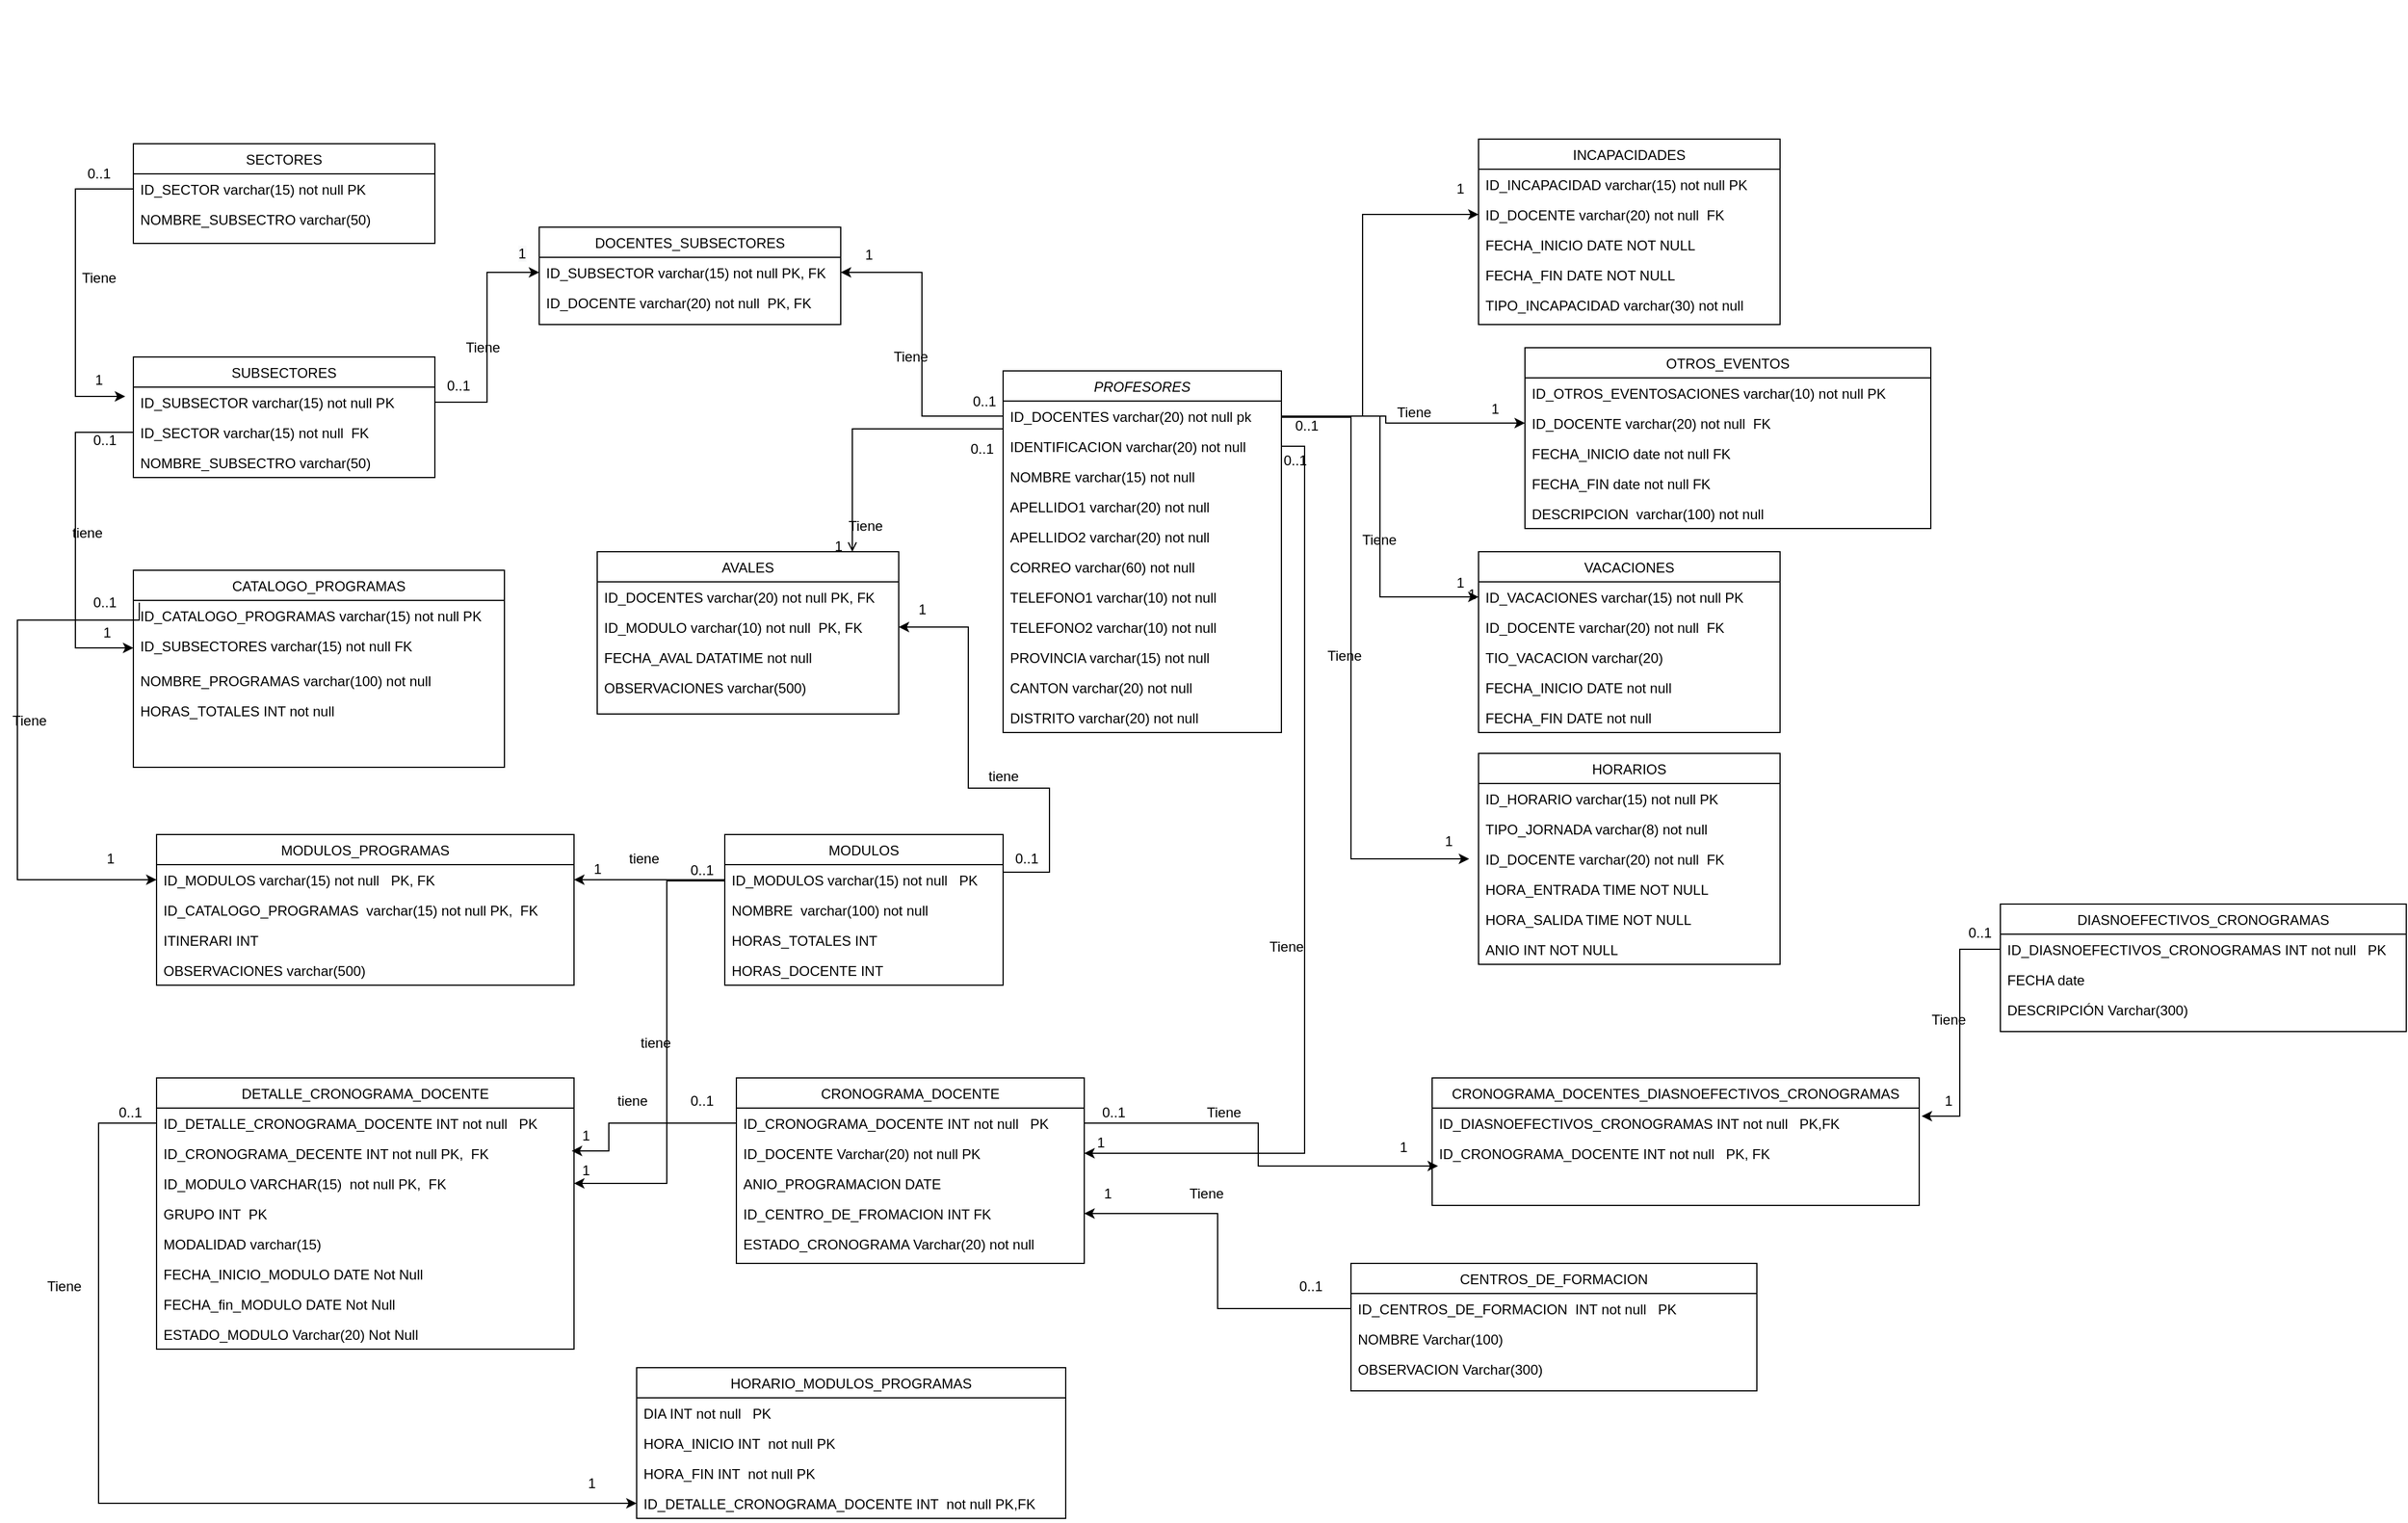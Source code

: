 <mxfile version="13.2.4" type="device"><diagram id="C5RBs43oDa-KdzZeNtuy" name="Page-1"><mxGraphModel dx="2410" dy="1858" grid="1" gridSize="10" guides="1" tooltips="1" connect="1" arrows="1" fold="1" page="1" pageScale="1" pageWidth="827" pageHeight="1169" math="0" shadow="0"><root><mxCell id="WIyWlLk6GJQsqaUBKTNV-0"/><mxCell id="WIyWlLk6GJQsqaUBKTNV-1" parent="WIyWlLk6GJQsqaUBKTNV-0"/><mxCell id="zkfFHV4jXpPFQw0GAbJ--26" value="" style="endArrow=open;shadow=0;strokeWidth=1;strokeColor=#000000;rounded=0;endFill=1;edgeStyle=elbowEdgeStyle;elbow=vertical;exitX=0;exitY=0.5;exitDx=0;exitDy=0;" parent="WIyWlLk6GJQsqaUBKTNV-1" source="zkfFHV4jXpPFQw0GAbJ--2" edge="1"><mxGeometry x="0.5" y="41" relative="1" as="geometry"><mxPoint x="350" y="159" as="sourcePoint"/><mxPoint x="230" y="276" as="targetPoint"/><mxPoint x="-40" y="32" as="offset"/><Array as="points"><mxPoint x="230" y="170"/><mxPoint x="180" y="160"/></Array></mxGeometry></mxCell><mxCell id="zkfFHV4jXpPFQw0GAbJ--27" value="0..1" style="resizable=0;align=left;verticalAlign=bottom;labelBackgroundColor=none;fontSize=12;" parent="zkfFHV4jXpPFQw0GAbJ--26" connectable="0" vertex="1"><mxGeometry x="-1" relative="1" as="geometry"><mxPoint x="-30" y="11" as="offset"/></mxGeometry></mxCell><mxCell id="zkfFHV4jXpPFQw0GAbJ--28" value="1" style="resizable=0;align=right;verticalAlign=bottom;labelBackgroundColor=none;fontSize=12;" parent="zkfFHV4jXpPFQw0GAbJ--26" connectable="0" vertex="1"><mxGeometry x="1" relative="1" as="geometry"><mxPoint x="-7" y="4" as="offset"/></mxGeometry></mxCell><mxCell id="zkfFHV4jXpPFQw0GAbJ--29" value="Tiene" style="text;html=1;resizable=0;points=[];;align=center;verticalAlign=middle;labelBackgroundColor=none;rounded=0;shadow=0;strokeWidth=1;fontSize=12;" parent="zkfFHV4jXpPFQw0GAbJ--26" vertex="1" connectable="0"><mxGeometry x="0.5" y="49" relative="1" as="geometry"><mxPoint x="-38" y="40" as="offset"/></mxGeometry></mxCell><mxCell id="weHZnS3aA3Yp5aw7ACS--115" value="1" style="resizable=0;align=right;verticalAlign=bottom;labelBackgroundColor=none;fontSize=12;" connectable="0" vertex="1" parent="zkfFHV4jXpPFQw0GAbJ--26"><mxGeometry x="1" relative="1" as="geometry"><mxPoint x="3" y="14" as="offset"/></mxGeometry></mxCell><mxCell id="weHZnS3aA3Yp5aw7ACS--127" value="0..1" style="resizable=0;align=left;verticalAlign=bottom;labelBackgroundColor=none;fontSize=12;" connectable="0" vertex="1" parent="zkfFHV4jXpPFQw0GAbJ--26"><mxGeometry x="-1" relative="1" as="geometry"><mxPoint x="250" y="-9" as="offset"/></mxGeometry></mxCell><mxCell id="weHZnS3aA3Yp5aw7ACS--106" value="INCAPACIDADES" style="swimlane;fontStyle=0;align=center;verticalAlign=top;childLayout=stackLayout;horizontal=1;startSize=26;horizontalStack=0;resizeParent=1;resizeLast=0;collapsible=1;marginBottom=0;rounded=0;shadow=0;strokeWidth=1;" vertex="1" parent="WIyWlLk6GJQsqaUBKTNV-1"><mxGeometry x="770" y="-80" width="260" height="160" as="geometry"><mxRectangle x="770" y="130" width="160" height="26" as="alternateBounds"/></mxGeometry></mxCell><mxCell id="weHZnS3aA3Yp5aw7ACS--107" value="ID_INCAPACIDAD varchar(15) not null PK" style="text;align=left;verticalAlign=top;spacingLeft=4;spacingRight=4;overflow=hidden;rotatable=0;points=[[0,0.5],[1,0.5]];portConstraint=eastwest;" vertex="1" parent="weHZnS3aA3Yp5aw7ACS--106"><mxGeometry y="26" width="260" height="26" as="geometry"/></mxCell><mxCell id="weHZnS3aA3Yp5aw7ACS--109" value="ID_DOCENTE varchar(20) not null  FK" style="text;align=left;verticalAlign=top;spacingLeft=4;spacingRight=4;overflow=hidden;rotatable=0;points=[[0,0.5],[1,0.5]];portConstraint=eastwest;" vertex="1" parent="weHZnS3aA3Yp5aw7ACS--106"><mxGeometry y="52" width="260" height="26" as="geometry"/></mxCell><mxCell id="weHZnS3aA3Yp5aw7ACS--110" value="FECHA_INICIO DATE NOT NULL" style="text;align=left;verticalAlign=top;spacingLeft=4;spacingRight=4;overflow=hidden;rotatable=0;points=[[0,0.5],[1,0.5]];portConstraint=eastwest;rounded=0;shadow=0;html=0;" vertex="1" parent="weHZnS3aA3Yp5aw7ACS--106"><mxGeometry y="78" width="260" height="26" as="geometry"/></mxCell><mxCell id="weHZnS3aA3Yp5aw7ACS--113" value="FECHA_FIN DATE NOT NULL" style="text;align=left;verticalAlign=top;spacingLeft=4;spacingRight=4;overflow=hidden;rotatable=0;points=[[0,0.5],[1,0.5]];portConstraint=eastwest;rounded=0;shadow=0;html=0;" vertex="1" parent="weHZnS3aA3Yp5aw7ACS--106"><mxGeometry y="104" width="260" height="26" as="geometry"/></mxCell><mxCell id="weHZnS3aA3Yp5aw7ACS--111" value="TIPO_INCAPACIDAD varchar(30) not null" style="text;align=left;verticalAlign=top;spacingLeft=4;spacingRight=4;overflow=hidden;rotatable=0;points=[[0,0.5],[1,0.5]];portConstraint=eastwest;rounded=0;shadow=0;html=0;" vertex="1" parent="weHZnS3aA3Yp5aw7ACS--106"><mxGeometry y="130" width="260" height="24" as="geometry"/></mxCell><mxCell id="zkfFHV4jXpPFQw0GAbJ--0" value="PROFESORES" style="swimlane;fontStyle=2;align=center;verticalAlign=top;childLayout=stackLayout;horizontal=1;startSize=26;horizontalStack=0;resizeParent=1;resizeLast=0;collapsible=1;marginBottom=0;rounded=0;shadow=0;strokeWidth=1;" parent="WIyWlLk6GJQsqaUBKTNV-1" vertex="1"><mxGeometry x="360" y="120" width="240" height="312" as="geometry"><mxRectangle x="230" y="140" width="160" height="26" as="alternateBounds"/></mxGeometry></mxCell><mxCell id="zkfFHV4jXpPFQw0GAbJ--1" value="ID_DOCENTES varchar(20) not null pk" style="text;align=left;verticalAlign=top;spacingLeft=4;spacingRight=4;overflow=hidden;rotatable=0;points=[[0,0.5],[1,0.5]];portConstraint=eastwest;" parent="zkfFHV4jXpPFQw0GAbJ--0" vertex="1"><mxGeometry y="26" width="240" height="26" as="geometry"/></mxCell><mxCell id="zkfFHV4jXpPFQw0GAbJ--2" value="IDENTIFICACION varchar(20) not null " style="text;align=left;verticalAlign=top;spacingLeft=4;spacingRight=4;overflow=hidden;rotatable=0;points=[[0,0.5],[1,0.5]];portConstraint=eastwest;rounded=0;shadow=0;html=0;" parent="zkfFHV4jXpPFQw0GAbJ--0" vertex="1"><mxGeometry y="52" width="240" height="26" as="geometry"/></mxCell><mxCell id="weHZnS3aA3Yp5aw7ACS--25" value="NOMBRE varchar(15) not null " style="text;align=left;verticalAlign=top;spacingLeft=4;spacingRight=4;overflow=hidden;rotatable=0;points=[[0,0.5],[1,0.5]];portConstraint=eastwest;rounded=0;shadow=0;html=0;" vertex="1" parent="zkfFHV4jXpPFQw0GAbJ--0"><mxGeometry y="78" width="240" height="26" as="geometry"/></mxCell><mxCell id="weHZnS3aA3Yp5aw7ACS--26" value="APELLIDO1 varchar(20) not null " style="text;align=left;verticalAlign=top;spacingLeft=4;spacingRight=4;overflow=hidden;rotatable=0;points=[[0,0.5],[1,0.5]];portConstraint=eastwest;rounded=0;shadow=0;html=0;" vertex="1" parent="zkfFHV4jXpPFQw0GAbJ--0"><mxGeometry y="104" width="240" height="26" as="geometry"/></mxCell><mxCell id="weHZnS3aA3Yp5aw7ACS--27" value="APELLIDO2 varchar(20) not null " style="text;align=left;verticalAlign=top;spacingLeft=4;spacingRight=4;overflow=hidden;rotatable=0;points=[[0,0.5],[1,0.5]];portConstraint=eastwest;rounded=0;shadow=0;html=0;" vertex="1" parent="zkfFHV4jXpPFQw0GAbJ--0"><mxGeometry y="130" width="240" height="26" as="geometry"/></mxCell><mxCell id="weHZnS3aA3Yp5aw7ACS--28" value="CORREO varchar(60) not null " style="text;align=left;verticalAlign=top;spacingLeft=4;spacingRight=4;overflow=hidden;rotatable=0;points=[[0,0.5],[1,0.5]];portConstraint=eastwest;rounded=0;shadow=0;html=0;" vertex="1" parent="zkfFHV4jXpPFQw0GAbJ--0"><mxGeometry y="156" width="240" height="26" as="geometry"/></mxCell><mxCell id="weHZnS3aA3Yp5aw7ACS--29" value="TELEFONO1 varchar(10) not null " style="text;align=left;verticalAlign=top;spacingLeft=4;spacingRight=4;overflow=hidden;rotatable=0;points=[[0,0.5],[1,0.5]];portConstraint=eastwest;rounded=0;shadow=0;html=0;" vertex="1" parent="zkfFHV4jXpPFQw0GAbJ--0"><mxGeometry y="182" width="240" height="26" as="geometry"/></mxCell><mxCell id="weHZnS3aA3Yp5aw7ACS--30" value="TELEFONO2 varchar(10) not null " style="text;align=left;verticalAlign=top;spacingLeft=4;spacingRight=4;overflow=hidden;rotatable=0;points=[[0,0.5],[1,0.5]];portConstraint=eastwest;rounded=0;shadow=0;html=0;" vertex="1" parent="zkfFHV4jXpPFQw0GAbJ--0"><mxGeometry y="208" width="240" height="26" as="geometry"/></mxCell><mxCell id="weHZnS3aA3Yp5aw7ACS--31" value="PROVINCIA varchar(15) not null  " style="text;align=left;verticalAlign=top;spacingLeft=4;spacingRight=4;overflow=hidden;rotatable=0;points=[[0,0.5],[1,0.5]];portConstraint=eastwest;rounded=0;shadow=0;html=0;" vertex="1" parent="zkfFHV4jXpPFQw0GAbJ--0"><mxGeometry y="234" width="240" height="26" as="geometry"/></mxCell><mxCell id="weHZnS3aA3Yp5aw7ACS--32" value="CANTON varchar(20) not null  " style="text;align=left;verticalAlign=top;spacingLeft=4;spacingRight=4;overflow=hidden;rotatable=0;points=[[0,0.5],[1,0.5]];portConstraint=eastwest;rounded=0;shadow=0;html=0;" vertex="1" parent="zkfFHV4jXpPFQw0GAbJ--0"><mxGeometry y="260" width="240" height="26" as="geometry"/></mxCell><mxCell id="weHZnS3aA3Yp5aw7ACS--33" value="DISTRITO varchar(20) not null  " style="text;align=left;verticalAlign=top;spacingLeft=4;spacingRight=4;overflow=hidden;rotatable=0;points=[[0,0.5],[1,0.5]];portConstraint=eastwest;rounded=0;shadow=0;html=0;" vertex="1" parent="zkfFHV4jXpPFQw0GAbJ--0"><mxGeometry y="286" width="240" height="26" as="geometry"/></mxCell><mxCell id="weHZnS3aA3Yp5aw7ACS--84" style="edgeStyle=elbowEdgeStyle;rounded=0;orthogonalLoop=1;jettySize=auto;html=1;exitX=1;exitY=0.5;exitDx=0;exitDy=0;entryX=0;entryY=0.5;entryDx=0;entryDy=0;" edge="1" parent="WIyWlLk6GJQsqaUBKTNV-1" source="zkfFHV4jXpPFQw0GAbJ--1" target="weHZnS3aA3Yp5aw7ACS--54"><mxGeometry relative="1" as="geometry"/></mxCell><mxCell id="weHZnS3aA3Yp5aw7ACS--85" value="Tiene" style="text;html=1;resizable=0;points=[];;align=center;verticalAlign=middle;labelBackgroundColor=none;rounded=0;shadow=0;strokeWidth=1;fontSize=12;" vertex="1" connectable="0" parent="WIyWlLk6GJQsqaUBKTNV-1"><mxGeometry x="650" y="310" as="geometry"><mxPoint x="4" y="56" as="offset"/></mxGeometry></mxCell><mxCell id="weHZnS3aA3Yp5aw7ACS--86" value="1" style="text;html=1;resizable=0;points=[];;align=center;verticalAlign=middle;labelBackgroundColor=none;rounded=0;shadow=0;strokeWidth=1;fontSize=12;" vertex="1" connectable="0" parent="WIyWlLk6GJQsqaUBKTNV-1"><mxGeometry x="740" y="-10" as="geometry"><mxPoint x="44" y="163" as="offset"/></mxGeometry></mxCell><mxCell id="weHZnS3aA3Yp5aw7ACS--53" value="VACACIONES" style="swimlane;fontStyle=0;align=center;verticalAlign=top;childLayout=stackLayout;horizontal=1;startSize=26;horizontalStack=0;resizeParent=1;resizeLast=0;collapsible=1;marginBottom=0;rounded=0;shadow=0;strokeWidth=1;" vertex="1" parent="WIyWlLk6GJQsqaUBKTNV-1"><mxGeometry x="770" y="276" width="260" height="156" as="geometry"><mxRectangle x="770" y="130" width="160" height="26" as="alternateBounds"/></mxGeometry></mxCell><mxCell id="weHZnS3aA3Yp5aw7ACS--54" value="ID_VACACIONES varchar(15) not null PK" style="text;align=left;verticalAlign=top;spacingLeft=4;spacingRight=4;overflow=hidden;rotatable=0;points=[[0,0.5],[1,0.5]];portConstraint=eastwest;" vertex="1" parent="weHZnS3aA3Yp5aw7ACS--53"><mxGeometry y="26" width="260" height="26" as="geometry"/></mxCell><mxCell id="weHZnS3aA3Yp5aw7ACS--55" value="ID_DOCENTE varchar(20) not null  FK" style="text;align=left;verticalAlign=top;spacingLeft=4;spacingRight=4;overflow=hidden;rotatable=0;points=[[0,0.5],[1,0.5]];portConstraint=eastwest;" vertex="1" parent="weHZnS3aA3Yp5aw7ACS--53"><mxGeometry y="52" width="260" height="26" as="geometry"/></mxCell><mxCell id="weHZnS3aA3Yp5aw7ACS--57" value="TIO_VACACION varchar(20)" style="text;align=left;verticalAlign=top;spacingLeft=4;spacingRight=4;overflow=hidden;rotatable=0;points=[[0,0.5],[1,0.5]];portConstraint=eastwest;rounded=0;shadow=0;html=0;" vertex="1" parent="weHZnS3aA3Yp5aw7ACS--53"><mxGeometry y="78" width="260" height="26" as="geometry"/></mxCell><mxCell id="weHZnS3aA3Yp5aw7ACS--68" value="FECHA_INICIO DATE not null" style="text;align=left;verticalAlign=top;spacingLeft=4;spacingRight=4;overflow=hidden;rotatable=0;points=[[0,0.5],[1,0.5]];portConstraint=eastwest;rounded=0;shadow=0;html=0;" vertex="1" parent="weHZnS3aA3Yp5aw7ACS--53"><mxGeometry y="104" width="260" height="26" as="geometry"/></mxCell><mxCell id="weHZnS3aA3Yp5aw7ACS--69" value="FECHA_FIN DATE not null" style="text;align=left;verticalAlign=top;spacingLeft=4;spacingRight=4;overflow=hidden;rotatable=0;points=[[0,0.5],[1,0.5]];portConstraint=eastwest;rounded=0;shadow=0;html=0;" vertex="1" parent="weHZnS3aA3Yp5aw7ACS--53"><mxGeometry y="130" width="260" height="26" as="geometry"/></mxCell><mxCell id="weHZnS3aA3Yp5aw7ACS--87" value="HORARIOS" style="swimlane;fontStyle=0;align=center;verticalAlign=top;childLayout=stackLayout;horizontal=1;startSize=26;horizontalStack=0;resizeParent=1;resizeLast=0;collapsible=1;marginBottom=0;rounded=0;shadow=0;strokeWidth=1;" vertex="1" parent="WIyWlLk6GJQsqaUBKTNV-1"><mxGeometry x="770" y="450" width="260" height="182" as="geometry"><mxRectangle x="770" y="130" width="160" height="26" as="alternateBounds"/></mxGeometry></mxCell><mxCell id="weHZnS3aA3Yp5aw7ACS--88" value="ID_HORARIO varchar(15) not null PK" style="text;align=left;verticalAlign=top;spacingLeft=4;spacingRight=4;overflow=hidden;rotatable=0;points=[[0,0.5],[1,0.5]];portConstraint=eastwest;" vertex="1" parent="weHZnS3aA3Yp5aw7ACS--87"><mxGeometry y="26" width="260" height="26" as="geometry"/></mxCell><mxCell id="weHZnS3aA3Yp5aw7ACS--93" value="TIPO_JORNADA varchar(8) not null " style="text;align=left;verticalAlign=top;spacingLeft=4;spacingRight=4;overflow=hidden;rotatable=0;points=[[0,0.5],[1,0.5]];portConstraint=eastwest;" vertex="1" parent="weHZnS3aA3Yp5aw7ACS--87"><mxGeometry y="52" width="260" height="26" as="geometry"/></mxCell><mxCell id="weHZnS3aA3Yp5aw7ACS--89" value="ID_DOCENTE varchar(20) not null  FK" style="text;align=left;verticalAlign=top;spacingLeft=4;spacingRight=4;overflow=hidden;rotatable=0;points=[[0,0.5],[1,0.5]];portConstraint=eastwest;" vertex="1" parent="weHZnS3aA3Yp5aw7ACS--87"><mxGeometry y="78" width="260" height="26" as="geometry"/></mxCell><mxCell id="weHZnS3aA3Yp5aw7ACS--90" value="HORA_ENTRADA TIME NOT NULL" style="text;align=left;verticalAlign=top;spacingLeft=4;spacingRight=4;overflow=hidden;rotatable=0;points=[[0,0.5],[1,0.5]];portConstraint=eastwest;rounded=0;shadow=0;html=0;" vertex="1" parent="weHZnS3aA3Yp5aw7ACS--87"><mxGeometry y="104" width="260" height="26" as="geometry"/></mxCell><mxCell id="weHZnS3aA3Yp5aw7ACS--94" value="HORA_SALIDA TIME NOT NULL" style="text;align=left;verticalAlign=top;spacingLeft=4;spacingRight=4;overflow=hidden;rotatable=0;points=[[0,0.5],[1,0.5]];portConstraint=eastwest;rounded=0;shadow=0;html=0;" vertex="1" parent="weHZnS3aA3Yp5aw7ACS--87"><mxGeometry y="130" width="260" height="26" as="geometry"/></mxCell><mxCell id="weHZnS3aA3Yp5aw7ACS--91" value="ANIO INT NOT NULL" style="text;align=left;verticalAlign=top;spacingLeft=4;spacingRight=4;overflow=hidden;rotatable=0;points=[[0,0.5],[1,0.5]];portConstraint=eastwest;rounded=0;shadow=0;html=0;" vertex="1" parent="weHZnS3aA3Yp5aw7ACS--87"><mxGeometry y="156" width="260" height="26" as="geometry"/></mxCell><mxCell id="weHZnS3aA3Yp5aw7ACS--95" style="edgeStyle=elbowEdgeStyle;rounded=0;orthogonalLoop=1;jettySize=auto;html=1;exitX=1;exitY=0.5;exitDx=0;exitDy=0;entryX=-0.031;entryY=0.5;entryDx=0;entryDy=0;entryPerimeter=0;" edge="1" parent="WIyWlLk6GJQsqaUBKTNV-1" target="weHZnS3aA3Yp5aw7ACS--89"><mxGeometry relative="1" as="geometry"><mxPoint x="600" y="160" as="sourcePoint"/><mxPoint x="770" y="316" as="targetPoint"/><Array as="points"><mxPoint x="660" y="340"/></Array></mxGeometry></mxCell><mxCell id="weHZnS3aA3Yp5aw7ACS--97" value="Tiene" style="text;html=1;resizable=0;points=[];;align=center;verticalAlign=middle;labelBackgroundColor=none;rounded=0;shadow=0;strokeWidth=1;fontSize=12;" vertex="1" connectable="0" parent="WIyWlLk6GJQsqaUBKTNV-1"><mxGeometry x="680" y="210" as="geometry"><mxPoint x="4" y="56" as="offset"/></mxGeometry></mxCell><mxCell id="weHZnS3aA3Yp5aw7ACS--105" value="1" style="text;html=1;resizable=0;points=[];;align=center;verticalAlign=middle;labelBackgroundColor=none;rounded=0;shadow=0;strokeWidth=1;fontSize=12;" vertex="1" connectable="0" parent="WIyWlLk6GJQsqaUBKTNV-1"><mxGeometry x="740" y="470" as="geometry"><mxPoint x="4" y="56" as="offset"/></mxGeometry></mxCell><mxCell id="weHZnS3aA3Yp5aw7ACS--114" style="edgeStyle=elbowEdgeStyle;rounded=0;orthogonalLoop=1;jettySize=auto;html=1;exitX=1;exitY=0.5;exitDx=0;exitDy=0;entryX=0;entryY=0.5;entryDx=0;entryDy=0;" edge="1" parent="WIyWlLk6GJQsqaUBKTNV-1" source="zkfFHV4jXpPFQw0GAbJ--1" target="weHZnS3aA3Yp5aw7ACS--109"><mxGeometry relative="1" as="geometry"><mxPoint x="610" y="80" as="sourcePoint"/><mxPoint x="780" y="236" as="targetPoint"/><Array as="points"><mxPoint x="670" y="110"/></Array></mxGeometry></mxCell><mxCell id="weHZnS3aA3Yp5aw7ACS--128" style="edgeStyle=elbowEdgeStyle;rounded=0;orthogonalLoop=1;jettySize=auto;html=1;exitX=1;exitY=0.5;exitDx=0;exitDy=0;entryX=0;entryY=0.5;entryDx=0;entryDy=0;" edge="1" parent="WIyWlLk6GJQsqaUBKTNV-1" source="zkfFHV4jXpPFQw0GAbJ--1" target="weHZnS3aA3Yp5aw7ACS--121"><mxGeometry relative="1" as="geometry"><mxPoint x="610" y="169" as="sourcePoint"/><mxPoint x="764" y="171" as="targetPoint"/><Array as="points"><mxPoint x="690" y="159"/></Array></mxGeometry></mxCell><mxCell id="weHZnS3aA3Yp5aw7ACS--119" value="OTROS_EVENTOS" style="swimlane;fontStyle=0;align=center;verticalAlign=top;childLayout=stackLayout;horizontal=1;startSize=26;horizontalStack=0;resizeParent=1;resizeLast=0;collapsible=1;marginBottom=0;rounded=0;shadow=0;strokeWidth=1;" vertex="1" parent="WIyWlLk6GJQsqaUBKTNV-1"><mxGeometry x="810" y="100" width="350" height="156" as="geometry"><mxRectangle x="770" y="130" width="160" height="26" as="alternateBounds"/></mxGeometry></mxCell><mxCell id="weHZnS3aA3Yp5aw7ACS--120" value="ID_OTROS_EVENTOSACIONES varchar(10) not null PK" style="text;align=left;verticalAlign=top;spacingLeft=4;spacingRight=4;overflow=hidden;rotatable=0;points=[[0,0.5],[1,0.5]];portConstraint=eastwest;" vertex="1" parent="weHZnS3aA3Yp5aw7ACS--119"><mxGeometry y="26" width="350" height="26" as="geometry"/></mxCell><mxCell id="weHZnS3aA3Yp5aw7ACS--121" value="ID_DOCENTE varchar(20) not null  FK" style="text;align=left;verticalAlign=top;spacingLeft=4;spacingRight=4;overflow=hidden;rotatable=0;points=[[0,0.5],[1,0.5]];portConstraint=eastwest;" vertex="1" parent="weHZnS3aA3Yp5aw7ACS--119"><mxGeometry y="52" width="350" height="26" as="geometry"/></mxCell><mxCell id="weHZnS3aA3Yp5aw7ACS--122" value="FECHA_INICIO date not null FK" style="text;align=left;verticalAlign=top;spacingLeft=4;spacingRight=4;overflow=hidden;rotatable=0;points=[[0,0.5],[1,0.5]];portConstraint=eastwest;rounded=0;shadow=0;html=0;" vertex="1" parent="weHZnS3aA3Yp5aw7ACS--119"><mxGeometry y="78" width="350" height="26" as="geometry"/></mxCell><mxCell id="weHZnS3aA3Yp5aw7ACS--126" value="FECHA_FIN date not null FK" style="text;align=left;verticalAlign=top;spacingLeft=4;spacingRight=4;overflow=hidden;rotatable=0;points=[[0,0.5],[1,0.5]];portConstraint=eastwest;rounded=0;shadow=0;html=0;" vertex="1" parent="weHZnS3aA3Yp5aw7ACS--119"><mxGeometry y="104" width="350" height="26" as="geometry"/></mxCell><mxCell id="weHZnS3aA3Yp5aw7ACS--123" value="DESCRIPCION  varchar(100) not null" style="text;align=left;verticalAlign=top;spacingLeft=4;spacingRight=4;overflow=hidden;rotatable=0;points=[[0,0.5],[1,0.5]];portConstraint=eastwest;rounded=0;shadow=0;html=0;" vertex="1" parent="weHZnS3aA3Yp5aw7ACS--119"><mxGeometry y="130" width="350" height="26" as="geometry"/></mxCell><mxCell id="weHZnS3aA3Yp5aw7ACS--129" value="Tiene" style="text;html=1;resizable=0;points=[];;align=center;verticalAlign=middle;labelBackgroundColor=none;rounded=0;shadow=0;strokeWidth=1;fontSize=12;" vertex="1" connectable="0" parent="WIyWlLk6GJQsqaUBKTNV-1"><mxGeometry x="710" y="100" as="geometry"><mxPoint x="4" y="56" as="offset"/></mxGeometry></mxCell><mxCell id="weHZnS3aA3Yp5aw7ACS--130" value="1" style="text;html=1;resizable=0;points=[];;align=center;verticalAlign=middle;labelBackgroundColor=none;rounded=0;shadow=0;strokeWidth=1;fontSize=12;" vertex="1" connectable="0" parent="WIyWlLk6GJQsqaUBKTNV-1"><mxGeometry x="720" y="150" as="geometry"><mxPoint x="44" y="163" as="offset"/></mxGeometry></mxCell><mxCell id="weHZnS3aA3Yp5aw7ACS--131" value="1" style="text;html=1;resizable=0;points=[];;align=center;verticalAlign=middle;labelBackgroundColor=none;rounded=0;shadow=0;strokeWidth=1;fontSize=12;" vertex="1" connectable="0" parent="WIyWlLk6GJQsqaUBKTNV-1"><mxGeometry x="710" y="-200" as="geometry"><mxPoint x="44" y="163" as="offset"/></mxGeometry></mxCell><mxCell id="weHZnS3aA3Yp5aw7ACS--133" value="1" style="text;html=1;resizable=0;points=[];;align=center;verticalAlign=middle;labelBackgroundColor=none;rounded=0;shadow=0;strokeWidth=1;fontSize=12;" vertex="1" connectable="0" parent="WIyWlLk6GJQsqaUBKTNV-1"><mxGeometry x="710" y="140" as="geometry"><mxPoint x="44" y="163" as="offset"/></mxGeometry></mxCell><mxCell id="zkfFHV4jXpPFQw0GAbJ--17" value="AVALES" style="swimlane;fontStyle=0;align=center;verticalAlign=top;childLayout=stackLayout;horizontal=1;startSize=26;horizontalStack=0;resizeParent=1;resizeLast=0;collapsible=1;marginBottom=0;rounded=0;shadow=0;strokeWidth=1;" parent="WIyWlLk6GJQsqaUBKTNV-1" vertex="1"><mxGeometry x="10" y="276" width="260" height="140" as="geometry"><mxRectangle x="770" y="130" width="160" height="26" as="alternateBounds"/></mxGeometry></mxCell><mxCell id="zkfFHV4jXpPFQw0GAbJ--18" value="ID_DOCENTES varchar(20) not null PK, FK" style="text;align=left;verticalAlign=top;spacingLeft=4;spacingRight=4;overflow=hidden;rotatable=0;points=[[0,0.5],[1,0.5]];portConstraint=eastwest;" parent="zkfFHV4jXpPFQw0GAbJ--17" vertex="1"><mxGeometry y="26" width="260" height="26" as="geometry"/></mxCell><mxCell id="weHZnS3aA3Yp5aw7ACS--35" value="ID_MODULO varchar(10) not null  PK, FK" style="text;align=left;verticalAlign=top;spacingLeft=4;spacingRight=4;overflow=hidden;rotatable=0;points=[[0,0.5],[1,0.5]];portConstraint=eastwest;" vertex="1" parent="zkfFHV4jXpPFQw0GAbJ--17"><mxGeometry y="52" width="260" height="26" as="geometry"/></mxCell><mxCell id="weHZnS3aA3Yp5aw7ACS--36" value="FECHA_AVAL DATATIME not null" style="text;align=left;verticalAlign=top;spacingLeft=4;spacingRight=4;overflow=hidden;rotatable=0;points=[[0,0.5],[1,0.5]];portConstraint=eastwest;" vertex="1" parent="zkfFHV4jXpPFQw0GAbJ--17"><mxGeometry y="78" width="260" height="26" as="geometry"/></mxCell><mxCell id="zkfFHV4jXpPFQw0GAbJ--19" value="OBSERVACIONES varchar(500)" style="text;align=left;verticalAlign=top;spacingLeft=4;spacingRight=4;overflow=hidden;rotatable=0;points=[[0,0.5],[1,0.5]];portConstraint=eastwest;rounded=0;shadow=0;html=0;" parent="zkfFHV4jXpPFQw0GAbJ--17" vertex="1"><mxGeometry y="104" width="260" height="26" as="geometry"/></mxCell><mxCell id="weHZnS3aA3Yp5aw7ACS--134" value="SUBSECTORES" style="swimlane;fontStyle=0;align=center;verticalAlign=top;childLayout=stackLayout;horizontal=1;startSize=26;horizontalStack=0;resizeParent=1;resizeLast=0;collapsible=1;marginBottom=0;rounded=0;shadow=0;strokeWidth=1;" vertex="1" parent="WIyWlLk6GJQsqaUBKTNV-1"><mxGeometry x="-390" y="108" width="260" height="104" as="geometry"><mxRectangle x="770" y="130" width="160" height="26" as="alternateBounds"/></mxGeometry></mxCell><mxCell id="weHZnS3aA3Yp5aw7ACS--135" value="ID_SUBSECTOR varchar(15) not null PK" style="text;align=left;verticalAlign=top;spacingLeft=4;spacingRight=4;overflow=hidden;rotatable=0;points=[[0,0.5],[1,0.5]];portConstraint=eastwest;" vertex="1" parent="weHZnS3aA3Yp5aw7ACS--134"><mxGeometry y="26" width="260" height="26" as="geometry"/></mxCell><mxCell id="weHZnS3aA3Yp5aw7ACS--136" value="ID_SECTOR varchar(15) not null  FK" style="text;align=left;verticalAlign=top;spacingLeft=4;spacingRight=4;overflow=hidden;rotatable=0;points=[[0,0.5],[1,0.5]];portConstraint=eastwest;" vertex="1" parent="weHZnS3aA3Yp5aw7ACS--134"><mxGeometry y="52" width="260" height="26" as="geometry"/></mxCell><mxCell id="weHZnS3aA3Yp5aw7ACS--137" value="NOMBRE_SUBSECTRO varchar(50) " style="text;align=left;verticalAlign=top;spacingLeft=4;spacingRight=4;overflow=hidden;rotatable=0;points=[[0,0.5],[1,0.5]];portConstraint=eastwest;" vertex="1" parent="weHZnS3aA3Yp5aw7ACS--134"><mxGeometry y="78" width="260" height="26" as="geometry"/></mxCell><mxCell id="weHZnS3aA3Yp5aw7ACS--206" style="edgeStyle=orthogonalEdgeStyle;rounded=0;orthogonalLoop=1;jettySize=auto;html=1;exitX=0.016;exitY=0.077;exitDx=0;exitDy=0;entryX=0;entryY=0.5;entryDx=0;entryDy=0;exitPerimeter=0;" edge="1" parent="WIyWlLk6GJQsqaUBKTNV-1" source="weHZnS3aA3Yp5aw7ACS--178" target="weHZnS3aA3Yp5aw7ACS--183"><mxGeometry relative="1" as="geometry"><Array as="points"><mxPoint x="-385" y="335"/><mxPoint x="-490" y="335"/><mxPoint x="-490" y="559"/></Array></mxGeometry></mxCell><mxCell id="weHZnS3aA3Yp5aw7ACS--177" value="CATALOGO_PROGRAMAS" style="swimlane;fontStyle=0;align=center;verticalAlign=top;childLayout=stackLayout;horizontal=1;startSize=26;horizontalStack=0;resizeParent=1;resizeLast=0;collapsible=1;marginBottom=0;rounded=0;shadow=0;strokeWidth=1;" vertex="1" parent="WIyWlLk6GJQsqaUBKTNV-1"><mxGeometry x="-390" y="292" width="320" height="170" as="geometry"><mxRectangle x="770" y="130" width="160" height="26" as="alternateBounds"/></mxGeometry></mxCell><mxCell id="weHZnS3aA3Yp5aw7ACS--178" value="ID_CATALOGO_PROGRAMAS varchar(15) not null PK" style="text;align=left;verticalAlign=top;spacingLeft=4;spacingRight=4;overflow=hidden;rotatable=0;points=[[0,0.5],[1,0.5]];portConstraint=eastwest;" vertex="1" parent="weHZnS3aA3Yp5aw7ACS--177"><mxGeometry y="26" width="320" height="26" as="geometry"/></mxCell><mxCell id="weHZnS3aA3Yp5aw7ACS--191" value="ID_SUBSECTORES varchar(15) not null FK " style="text;align=left;verticalAlign=top;spacingLeft=4;spacingRight=4;overflow=hidden;rotatable=0;points=[[0,0.5],[1,0.5]];portConstraint=eastwest;" vertex="1" parent="weHZnS3aA3Yp5aw7ACS--177"><mxGeometry y="52" width="320" height="30" as="geometry"/></mxCell><mxCell id="weHZnS3aA3Yp5aw7ACS--179" value="NOMBRE_PROGRAMAS varchar(100) not null  " style="text;align=left;verticalAlign=top;spacingLeft=4;spacingRight=4;overflow=hidden;rotatable=0;points=[[0,0.5],[1,0.5]];portConstraint=eastwest;" vertex="1" parent="weHZnS3aA3Yp5aw7ACS--177"><mxGeometry y="82" width="320" height="26" as="geometry"/></mxCell><mxCell id="weHZnS3aA3Yp5aw7ACS--180" value="HORAS_TOTALES INT not null" style="text;align=left;verticalAlign=top;spacingLeft=4;spacingRight=4;overflow=hidden;rotatable=0;points=[[0,0.5],[1,0.5]];portConstraint=eastwest;" vertex="1" parent="weHZnS3aA3Yp5aw7ACS--177"><mxGeometry y="108" width="320" height="62" as="geometry"/></mxCell><mxCell id="weHZnS3aA3Yp5aw7ACS--163" value="SECTORES" style="swimlane;fontStyle=0;align=center;verticalAlign=top;childLayout=stackLayout;horizontal=1;startSize=26;horizontalStack=0;resizeParent=1;resizeLast=0;collapsible=1;marginBottom=0;rounded=0;shadow=0;strokeWidth=1;" vertex="1" parent="WIyWlLk6GJQsqaUBKTNV-1"><mxGeometry x="-390" y="-76" width="260" height="86" as="geometry"><mxRectangle x="770" y="130" width="160" height="26" as="alternateBounds"/></mxGeometry></mxCell><mxCell id="weHZnS3aA3Yp5aw7ACS--164" value="ID_SECTOR varchar(15) not null PK" style="text;align=left;verticalAlign=top;spacingLeft=4;spacingRight=4;overflow=hidden;rotatable=0;points=[[0,0.5],[1,0.5]];portConstraint=eastwest;" vertex="1" parent="weHZnS3aA3Yp5aw7ACS--163"><mxGeometry y="26" width="260" height="26" as="geometry"/></mxCell><mxCell id="weHZnS3aA3Yp5aw7ACS--166" value="NOMBRE_SUBSECTRO varchar(50) " style="text;align=left;verticalAlign=top;spacingLeft=4;spacingRight=4;overflow=hidden;rotatable=0;points=[[0,0.5],[1,0.5]];portConstraint=eastwest;" vertex="1" parent="weHZnS3aA3Yp5aw7ACS--163"><mxGeometry y="52" width="260" height="26" as="geometry"/></mxCell><mxCell id="weHZnS3aA3Yp5aw7ACS--141" value="DOCENTES_SUBSECTORES" style="swimlane;fontStyle=0;align=center;verticalAlign=top;childLayout=stackLayout;horizontal=1;startSize=26;horizontalStack=0;resizeParent=1;resizeLast=0;collapsible=1;marginBottom=0;rounded=0;shadow=0;strokeWidth=1;" vertex="1" parent="WIyWlLk6GJQsqaUBKTNV-1"><mxGeometry x="-40" y="-4" width="260" height="84" as="geometry"><mxRectangle x="770" y="130" width="160" height="26" as="alternateBounds"/></mxGeometry></mxCell><mxCell id="weHZnS3aA3Yp5aw7ACS--142" value="ID_SUBSECTOR varchar(15) not null PK, FK" style="text;align=left;verticalAlign=top;spacingLeft=4;spacingRight=4;overflow=hidden;rotatable=0;points=[[0,0.5],[1,0.5]];portConstraint=eastwest;" vertex="1" parent="weHZnS3aA3Yp5aw7ACS--141"><mxGeometry y="26" width="260" height="26" as="geometry"/></mxCell><mxCell id="weHZnS3aA3Yp5aw7ACS--143" value="ID_DOCENTE varchar(20) not null  PK, FK" style="text;align=left;verticalAlign=top;spacingLeft=4;spacingRight=4;overflow=hidden;rotatable=0;points=[[0,0.5],[1,0.5]];portConstraint=eastwest;" vertex="1" parent="weHZnS3aA3Yp5aw7ACS--141"><mxGeometry y="52" width="260" height="26" as="geometry"/></mxCell><mxCell id="weHZnS3aA3Yp5aw7ACS--155" style="edgeStyle=orthogonalEdgeStyle;rounded=0;orthogonalLoop=1;jettySize=auto;html=1;exitX=0;exitY=0.5;exitDx=0;exitDy=0;entryX=1;entryY=0.5;entryDx=0;entryDy=0;" edge="1" parent="WIyWlLk6GJQsqaUBKTNV-1" source="zkfFHV4jXpPFQw0GAbJ--1" target="weHZnS3aA3Yp5aw7ACS--142"><mxGeometry relative="1" as="geometry"/></mxCell><mxCell id="weHZnS3aA3Yp5aw7ACS--156" value="0..1" style="resizable=0;align=left;verticalAlign=bottom;labelBackgroundColor=none;fontSize=12;" connectable="0" vertex="1" parent="WIyWlLk6GJQsqaUBKTNV-1"><mxGeometry x="340" y="206" as="geometry"><mxPoint x="-8" y="-51" as="offset"/></mxGeometry></mxCell><mxCell id="weHZnS3aA3Yp5aw7ACS--157" value="Tiene" style="text;html=1;resizable=0;points=[];;align=center;verticalAlign=middle;labelBackgroundColor=none;rounded=0;shadow=0;strokeWidth=1;fontSize=12;" vertex="1" connectable="0" parent="WIyWlLk6GJQsqaUBKTNV-1"><mxGeometry x="280" y="108" as="geometry"/></mxCell><mxCell id="weHZnS3aA3Yp5aw7ACS--158" value="1" style="text;html=1;resizable=0;points=[];;align=center;verticalAlign=middle;labelBackgroundColor=none;rounded=0;shadow=0;strokeWidth=1;fontSize=12;" vertex="1" connectable="0" parent="WIyWlLk6GJQsqaUBKTNV-1"><mxGeometry x="240" y="20" as="geometry"><mxPoint x="4" as="offset"/></mxGeometry></mxCell><mxCell id="weHZnS3aA3Yp5aw7ACS--159" style="edgeStyle=orthogonalEdgeStyle;rounded=0;orthogonalLoop=1;jettySize=auto;html=1;exitX=1;exitY=0.5;exitDx=0;exitDy=0;entryX=0;entryY=0.5;entryDx=0;entryDy=0;" edge="1" parent="WIyWlLk6GJQsqaUBKTNV-1" source="weHZnS3aA3Yp5aw7ACS--135" target="weHZnS3aA3Yp5aw7ACS--142"><mxGeometry relative="1" as="geometry"/></mxCell><mxCell id="weHZnS3aA3Yp5aw7ACS--160" value="Tiene" style="text;html=1;resizable=0;points=[];;align=center;verticalAlign=middle;labelBackgroundColor=none;rounded=0;shadow=0;strokeWidth=1;fontSize=12;" vertex="1" connectable="0" parent="WIyWlLk6GJQsqaUBKTNV-1"><mxGeometry x="290" y="118" as="geometry"><mxPoint x="-379" y="-18" as="offset"/></mxGeometry></mxCell><mxCell id="weHZnS3aA3Yp5aw7ACS--161" value="0..1" style="text;html=1;resizable=0;points=[];;align=center;verticalAlign=middle;labelBackgroundColor=none;rounded=0;shadow=0;strokeWidth=1;fontSize=12;" vertex="1" connectable="0" parent="WIyWlLk6GJQsqaUBKTNV-1"><mxGeometry x="-40" y="130" as="geometry"><mxPoint x="-70" y="3" as="offset"/></mxGeometry></mxCell><mxCell id="weHZnS3aA3Yp5aw7ACS--162" value="&lt;span style=&quot;color: rgb(0 , 0 , 0) ; font-family: &amp;#34;helvetica&amp;#34; ; font-size: 12px ; font-style: normal ; font-weight: 400 ; letter-spacing: normal ; text-align: center ; text-indent: 0px ; text-transform: none ; word-spacing: 0px ; background-color: rgb(248 , 249 , 250) ; display: inline ; float: none&quot;&gt;1&lt;/span&gt;" style="text;whiteSpace=wrap;html=1;" vertex="1" parent="WIyWlLk6GJQsqaUBKTNV-1"><mxGeometry x="-60" y="5" width="40" height="30" as="geometry"/></mxCell><mxCell id="weHZnS3aA3Yp5aw7ACS--172" style="edgeStyle=orthogonalEdgeStyle;rounded=0;orthogonalLoop=1;jettySize=auto;html=1;exitX=0;exitY=0.154;exitDx=0;exitDy=0;entryX=-0.027;entryY=0.308;entryDx=0;entryDy=0;entryPerimeter=0;exitPerimeter=0;" edge="1" parent="WIyWlLk6GJQsqaUBKTNV-1" source="weHZnS3aA3Yp5aw7ACS--164" target="weHZnS3aA3Yp5aw7ACS--135"><mxGeometry relative="1" as="geometry"><Array as="points"><mxPoint x="-390" y="-37"/><mxPoint x="-440" y="-37"/><mxPoint x="-440" y="142"/></Array></mxGeometry></mxCell><mxCell id="weHZnS3aA3Yp5aw7ACS--173" value="Tiene" style="text;html=1;resizable=0;autosize=1;align=center;verticalAlign=middle;points=[];fillColor=none;strokeColor=none;rounded=0;" vertex="1" parent="WIyWlLk6GJQsqaUBKTNV-1"><mxGeometry x="-445" y="30" width="50" height="20" as="geometry"/></mxCell><mxCell id="weHZnS3aA3Yp5aw7ACS--175" value="1" style="text;html=1;resizable=0;autosize=1;align=center;verticalAlign=middle;points=[];fillColor=none;strokeColor=none;rounded=0;" vertex="1" parent="WIyWlLk6GJQsqaUBKTNV-1"><mxGeometry x="-430" y="118" width="20" height="20" as="geometry"/></mxCell><mxCell id="weHZnS3aA3Yp5aw7ACS--176" value="0..1" style="text;html=1;resizable=0;autosize=1;align=center;verticalAlign=middle;points=[];fillColor=none;strokeColor=none;rounded=0;" vertex="1" parent="WIyWlLk6GJQsqaUBKTNV-1"><mxGeometry x="-440" y="-60" width="40" height="20" as="geometry"/></mxCell><mxCell id="weHZnS3aA3Yp5aw7ACS--192" style="edgeStyle=orthogonalEdgeStyle;rounded=0;orthogonalLoop=1;jettySize=auto;html=1;exitX=0;exitY=0.5;exitDx=0;exitDy=0;entryX=0;entryY=0.5;entryDx=0;entryDy=0;" edge="1" parent="WIyWlLk6GJQsqaUBKTNV-1" source="weHZnS3aA3Yp5aw7ACS--136" target="weHZnS3aA3Yp5aw7ACS--191"><mxGeometry relative="1" as="geometry"><Array as="points"><mxPoint x="-440" y="173"/><mxPoint x="-440" y="359"/></Array></mxGeometry></mxCell><mxCell id="weHZnS3aA3Yp5aw7ACS--193" value="tiene" style="text;html=1;resizable=0;autosize=1;align=center;verticalAlign=middle;points=[];fillColor=none;strokeColor=none;rounded=0;" vertex="1" parent="WIyWlLk6GJQsqaUBKTNV-1"><mxGeometry x="-450" y="250" width="40" height="20" as="geometry"/></mxCell><mxCell id="weHZnS3aA3Yp5aw7ACS--195" value="1" style="text;html=1;resizable=0;autosize=1;align=center;verticalAlign=middle;points=[];fillColor=none;strokeColor=none;rounded=0;" vertex="1" parent="WIyWlLk6GJQsqaUBKTNV-1"><mxGeometry x="-423" y="336" width="20" height="20" as="geometry"/></mxCell><mxCell id="weHZnS3aA3Yp5aw7ACS--196" value="0..1" style="text;html=1;resizable=0;autosize=1;align=center;verticalAlign=middle;points=[];fillColor=none;strokeColor=none;rounded=0;" vertex="1" parent="WIyWlLk6GJQsqaUBKTNV-1"><mxGeometry x="-435" y="170" width="40" height="20" as="geometry"/></mxCell><mxCell id="weHZnS3aA3Yp5aw7ACS--182" value="MODULOS_PROGRAMAS" style="swimlane;fontStyle=0;align=center;verticalAlign=top;childLayout=stackLayout;horizontal=1;startSize=26;horizontalStack=0;resizeParent=1;resizeLast=0;collapsible=1;marginBottom=0;rounded=0;shadow=0;strokeWidth=1;" vertex="1" parent="WIyWlLk6GJQsqaUBKTNV-1"><mxGeometry x="-370" y="520" width="360" height="130" as="geometry"><mxRectangle x="770" y="130" width="160" height="26" as="alternateBounds"/></mxGeometry></mxCell><mxCell id="weHZnS3aA3Yp5aw7ACS--183" value="ID_MODULOS varchar(15) not null   PK, FK" style="text;align=left;verticalAlign=top;spacingLeft=4;spacingRight=4;overflow=hidden;rotatable=0;points=[[0,0.5],[1,0.5]];portConstraint=eastwest;" vertex="1" parent="weHZnS3aA3Yp5aw7ACS--182"><mxGeometry y="26" width="360" height="26" as="geometry"/></mxCell><mxCell id="weHZnS3aA3Yp5aw7ACS--184" value="ID_CATALOGO_PROGRAMAS  varchar(15) not null PK,  FK" style="text;align=left;verticalAlign=top;spacingLeft=4;spacingRight=4;overflow=hidden;rotatable=0;points=[[0,0.5],[1,0.5]];portConstraint=eastwest;" vertex="1" parent="weHZnS3aA3Yp5aw7ACS--182"><mxGeometry y="52" width="360" height="26" as="geometry"/></mxCell><mxCell id="weHZnS3aA3Yp5aw7ACS--185" value="ITINERARI INT " style="text;align=left;verticalAlign=top;spacingLeft=4;spacingRight=4;overflow=hidden;rotatable=0;points=[[0,0.5],[1,0.5]];portConstraint=eastwest;" vertex="1" parent="weHZnS3aA3Yp5aw7ACS--182"><mxGeometry y="78" width="360" height="26" as="geometry"/></mxCell><mxCell id="weHZnS3aA3Yp5aw7ACS--199" value="OBSERVACIONES varchar(500) " style="text;align=left;verticalAlign=top;spacingLeft=4;spacingRight=4;overflow=hidden;rotatable=0;points=[[0,0.5],[1,0.5]];portConstraint=eastwest;" vertex="1" parent="weHZnS3aA3Yp5aw7ACS--182"><mxGeometry y="104" width="360" height="26" as="geometry"/></mxCell><mxCell id="weHZnS3aA3Yp5aw7ACS--223" value="DETALLE_CRONOGRAMA_DOCENTE" style="swimlane;fontStyle=0;align=center;verticalAlign=top;childLayout=stackLayout;horizontal=1;startSize=26;horizontalStack=0;resizeParent=1;resizeLast=0;collapsible=1;marginBottom=0;rounded=0;shadow=0;strokeWidth=1;" vertex="1" parent="WIyWlLk6GJQsqaUBKTNV-1"><mxGeometry x="-370" y="730" width="360" height="234" as="geometry"><mxRectangle x="770" y="130" width="160" height="26" as="alternateBounds"/></mxGeometry></mxCell><mxCell id="weHZnS3aA3Yp5aw7ACS--224" value="ID_DETALLE_CRONOGRAMA_DOCENTE INT not null   PK" style="text;align=left;verticalAlign=top;spacingLeft=4;spacingRight=4;overflow=hidden;rotatable=0;points=[[0,0.5],[1,0.5]];portConstraint=eastwest;" vertex="1" parent="weHZnS3aA3Yp5aw7ACS--223"><mxGeometry y="26" width="360" height="26" as="geometry"/></mxCell><mxCell id="weHZnS3aA3Yp5aw7ACS--225" value="ID_CRONOGRAMA_DECENTE INT not null PK,  FK" style="text;align=left;verticalAlign=top;spacingLeft=4;spacingRight=4;overflow=hidden;rotatable=0;points=[[0,0.5],[1,0.5]];portConstraint=eastwest;" vertex="1" parent="weHZnS3aA3Yp5aw7ACS--223"><mxGeometry y="52" width="360" height="26" as="geometry"/></mxCell><mxCell id="weHZnS3aA3Yp5aw7ACS--229" value="ID_MODULO VARCHAR(15)  not null PK,  FK" style="text;align=left;verticalAlign=top;spacingLeft=4;spacingRight=4;overflow=hidden;rotatable=0;points=[[0,0.5],[1,0.5]];portConstraint=eastwest;" vertex="1" parent="weHZnS3aA3Yp5aw7ACS--223"><mxGeometry y="78" width="360" height="26" as="geometry"/></mxCell><mxCell id="weHZnS3aA3Yp5aw7ACS--226" value="GRUPO INT  PK " style="text;align=left;verticalAlign=top;spacingLeft=4;spacingRight=4;overflow=hidden;rotatable=0;points=[[0,0.5],[1,0.5]];portConstraint=eastwest;" vertex="1" parent="weHZnS3aA3Yp5aw7ACS--223"><mxGeometry y="104" width="360" height="26" as="geometry"/></mxCell><mxCell id="weHZnS3aA3Yp5aw7ACS--227" value="MODALIDAD varchar(15) " style="text;align=left;verticalAlign=top;spacingLeft=4;spacingRight=4;overflow=hidden;rotatable=0;points=[[0,0.5],[1,0.5]];portConstraint=eastwest;" vertex="1" parent="weHZnS3aA3Yp5aw7ACS--223"><mxGeometry y="130" width="360" height="26" as="geometry"/></mxCell><mxCell id="weHZnS3aA3Yp5aw7ACS--230" value="FECHA_INICIO_MODULO DATE Not Null" style="text;align=left;verticalAlign=top;spacingLeft=4;spacingRight=4;overflow=hidden;rotatable=0;points=[[0,0.5],[1,0.5]];portConstraint=eastwest;" vertex="1" parent="weHZnS3aA3Yp5aw7ACS--223"><mxGeometry y="156" width="360" height="26" as="geometry"/></mxCell><mxCell id="weHZnS3aA3Yp5aw7ACS--231" value="FECHA_fin_MODULO DATE Not Null" style="text;align=left;verticalAlign=top;spacingLeft=4;spacingRight=4;overflow=hidden;rotatable=0;points=[[0,0.5],[1,0.5]];portConstraint=eastwest;" vertex="1" parent="weHZnS3aA3Yp5aw7ACS--223"><mxGeometry y="182" width="360" height="26" as="geometry"/></mxCell><mxCell id="weHZnS3aA3Yp5aw7ACS--232" value="ESTADO_MODULO Varchar(20) Not Null" style="text;align=left;verticalAlign=top;spacingLeft=4;spacingRight=4;overflow=hidden;rotatable=0;points=[[0,0.5],[1,0.5]];portConstraint=eastwest;" vertex="1" parent="weHZnS3aA3Yp5aw7ACS--223"><mxGeometry y="208" width="360" height="26" as="geometry"/></mxCell><mxCell id="weHZnS3aA3Yp5aw7ACS--207" value="Tiene" style="text;html=1;resizable=0;autosize=1;align=center;verticalAlign=middle;points=[];fillColor=none;strokeColor=none;rounded=0;" vertex="1" parent="WIyWlLk6GJQsqaUBKTNV-1"><mxGeometry x="-505" y="412" width="50" height="20" as="geometry"/></mxCell><mxCell id="weHZnS3aA3Yp5aw7ACS--209" value="0..1" style="text;html=1;resizable=0;autosize=1;align=center;verticalAlign=middle;points=[];fillColor=none;strokeColor=none;rounded=0;" vertex="1" parent="WIyWlLk6GJQsqaUBKTNV-1"><mxGeometry x="-435" y="310" width="40" height="20" as="geometry"/></mxCell><mxCell id="weHZnS3aA3Yp5aw7ACS--210" value="1" style="text;html=1;resizable=0;autosize=1;align=center;verticalAlign=middle;points=[];fillColor=none;strokeColor=none;rounded=0;" vertex="1" parent="WIyWlLk6GJQsqaUBKTNV-1"><mxGeometry x="-420" y="531" width="20" height="20" as="geometry"/></mxCell><mxCell id="weHZnS3aA3Yp5aw7ACS--219" style="edgeStyle=orthogonalEdgeStyle;rounded=0;orthogonalLoop=1;jettySize=auto;html=1;exitX=1;exitY=0.25;exitDx=0;exitDy=0;" edge="1" parent="WIyWlLk6GJQsqaUBKTNV-1" source="weHZnS3aA3Yp5aw7ACS--200" target="weHZnS3aA3Yp5aw7ACS--35"><mxGeometry relative="1" as="geometry"><Array as="points"><mxPoint x="400" y="553"/><mxPoint x="400" y="480"/><mxPoint x="330" y="480"/><mxPoint x="330" y="341"/></Array></mxGeometry></mxCell><mxCell id="weHZnS3aA3Yp5aw7ACS--200" value="MODULOS" style="swimlane;fontStyle=0;align=center;verticalAlign=top;childLayout=stackLayout;horizontal=1;startSize=26;horizontalStack=0;resizeParent=1;resizeLast=0;collapsible=1;marginBottom=0;rounded=0;shadow=0;strokeWidth=1;" vertex="1" parent="WIyWlLk6GJQsqaUBKTNV-1"><mxGeometry x="120" y="520" width="240" height="130" as="geometry"><mxRectangle x="770" y="130" width="160" height="26" as="alternateBounds"/></mxGeometry></mxCell><mxCell id="weHZnS3aA3Yp5aw7ACS--201" value="ID_MODULOS varchar(15) not null   PK" style="text;align=left;verticalAlign=top;spacingLeft=4;spacingRight=4;overflow=hidden;rotatable=0;points=[[0,0.5],[1,0.5]];portConstraint=eastwest;" vertex="1" parent="weHZnS3aA3Yp5aw7ACS--200"><mxGeometry y="26" width="240" height="26" as="geometry"/></mxCell><mxCell id="weHZnS3aA3Yp5aw7ACS--202" value="NOMBRE  varchar(100) not null " style="text;align=left;verticalAlign=top;spacingLeft=4;spacingRight=4;overflow=hidden;rotatable=0;points=[[0,0.5],[1,0.5]];portConstraint=eastwest;" vertex="1" parent="weHZnS3aA3Yp5aw7ACS--200"><mxGeometry y="52" width="240" height="26" as="geometry"/></mxCell><mxCell id="weHZnS3aA3Yp5aw7ACS--203" value="HORAS_TOTALES INT" style="text;align=left;verticalAlign=top;spacingLeft=4;spacingRight=4;overflow=hidden;rotatable=0;points=[[0,0.5],[1,0.5]];portConstraint=eastwest;" vertex="1" parent="weHZnS3aA3Yp5aw7ACS--200"><mxGeometry y="78" width="240" height="26" as="geometry"/></mxCell><mxCell id="weHZnS3aA3Yp5aw7ACS--204" value="HORAS_DOCENTE INT" style="text;align=left;verticalAlign=top;spacingLeft=4;spacingRight=4;overflow=hidden;rotatable=0;points=[[0,0.5],[1,0.5]];portConstraint=eastwest;" vertex="1" parent="weHZnS3aA3Yp5aw7ACS--200"><mxGeometry y="104" width="240" height="26" as="geometry"/></mxCell><mxCell id="weHZnS3aA3Yp5aw7ACS--213" style="edgeStyle=orthogonalEdgeStyle;rounded=0;orthogonalLoop=1;jettySize=auto;html=1;exitX=0;exitY=0.5;exitDx=0;exitDy=0;entryX=1;entryY=0.5;entryDx=0;entryDy=0;" edge="1" parent="WIyWlLk6GJQsqaUBKTNV-1" source="weHZnS3aA3Yp5aw7ACS--201" target="weHZnS3aA3Yp5aw7ACS--183"><mxGeometry relative="1" as="geometry"/></mxCell><mxCell id="weHZnS3aA3Yp5aw7ACS--214" value="tiene" style="text;html=1;resizable=0;autosize=1;align=center;verticalAlign=middle;points=[];fillColor=none;strokeColor=none;rounded=0;" vertex="1" parent="WIyWlLk6GJQsqaUBKTNV-1"><mxGeometry x="30" y="531" width="40" height="20" as="geometry"/></mxCell><mxCell id="weHZnS3aA3Yp5aw7ACS--216" value="0..1" style="text;html=1;resizable=0;autosize=1;align=center;verticalAlign=middle;points=[];fillColor=none;strokeColor=none;rounded=0;" vertex="1" parent="WIyWlLk6GJQsqaUBKTNV-1"><mxGeometry x="80" y="541" width="40" height="20" as="geometry"/></mxCell><mxCell id="weHZnS3aA3Yp5aw7ACS--217" value="1" style="text;html=1;resizable=0;autosize=1;align=center;verticalAlign=middle;points=[];fillColor=none;strokeColor=none;rounded=0;" vertex="1" parent="WIyWlLk6GJQsqaUBKTNV-1"><mxGeometry y="540" width="20" height="20" as="geometry"/></mxCell><mxCell id="weHZnS3aA3Yp5aw7ACS--220" value="tiene" style="text;html=1;resizable=0;autosize=1;align=center;verticalAlign=middle;points=[];fillColor=none;strokeColor=none;rounded=0;" vertex="1" parent="WIyWlLk6GJQsqaUBKTNV-1"><mxGeometry x="340" y="460" width="40" height="20" as="geometry"/></mxCell><mxCell id="weHZnS3aA3Yp5aw7ACS--221" value="0..1" style="text;html=1;resizable=0;autosize=1;align=center;verticalAlign=middle;points=[];fillColor=none;strokeColor=none;rounded=0;" vertex="1" parent="WIyWlLk6GJQsqaUBKTNV-1"><mxGeometry x="360" y="531" width="40" height="20" as="geometry"/></mxCell><mxCell id="weHZnS3aA3Yp5aw7ACS--222" value="1" style="text;html=1;resizable=0;autosize=1;align=center;verticalAlign=middle;points=[];fillColor=none;strokeColor=none;rounded=0;" vertex="1" parent="WIyWlLk6GJQsqaUBKTNV-1"><mxGeometry x="280" y="316" width="20" height="20" as="geometry"/></mxCell><mxCell id="weHZnS3aA3Yp5aw7ACS--233" style="edgeStyle=orthogonalEdgeStyle;rounded=0;orthogonalLoop=1;jettySize=auto;html=1;exitX=0;exitY=0.5;exitDx=0;exitDy=0;" edge="1" parent="WIyWlLk6GJQsqaUBKTNV-1" source="weHZnS3aA3Yp5aw7ACS--202" target="weHZnS3aA3Yp5aw7ACS--229"><mxGeometry relative="1" as="geometry"><Array as="points"><mxPoint x="120" y="560"/><mxPoint x="70" y="560"/><mxPoint x="70" y="821"/></Array></mxGeometry></mxCell><mxCell id="weHZnS3aA3Yp5aw7ACS--234" value="tiene" style="text;html=1;resizable=0;autosize=1;align=center;verticalAlign=middle;points=[];fillColor=none;strokeColor=none;rounded=0;" vertex="1" parent="WIyWlLk6GJQsqaUBKTNV-1"><mxGeometry x="40" y="690" width="40" height="20" as="geometry"/></mxCell><mxCell id="weHZnS3aA3Yp5aw7ACS--235" value="1" style="text;html=1;resizable=0;autosize=1;align=center;verticalAlign=middle;points=[];fillColor=none;strokeColor=none;rounded=0;" vertex="1" parent="WIyWlLk6GJQsqaUBKTNV-1"><mxGeometry x="-10" y="800" width="20" height="20" as="geometry"/></mxCell><mxCell id="weHZnS3aA3Yp5aw7ACS--236" value="CRONOGRAMA_DOCENTE" style="swimlane;fontStyle=0;align=center;verticalAlign=top;childLayout=stackLayout;horizontal=1;startSize=26;horizontalStack=0;resizeParent=1;resizeLast=0;collapsible=1;marginBottom=0;rounded=0;shadow=0;strokeWidth=1;" vertex="1" parent="WIyWlLk6GJQsqaUBKTNV-1"><mxGeometry x="130" y="730" width="300" height="160" as="geometry"><mxRectangle x="770" y="130" width="160" height="26" as="alternateBounds"/></mxGeometry></mxCell><mxCell id="weHZnS3aA3Yp5aw7ACS--237" value="ID_CRONOGRAMA_DOCENTE INT not null   PK" style="text;align=left;verticalAlign=top;spacingLeft=4;spacingRight=4;overflow=hidden;rotatable=0;points=[[0,0.5],[1,0.5]];portConstraint=eastwest;" vertex="1" parent="weHZnS3aA3Yp5aw7ACS--236"><mxGeometry y="26" width="300" height="26" as="geometry"/></mxCell><mxCell id="weHZnS3aA3Yp5aw7ACS--238" value="ID_DOCENTE Varchar(20) not null PK" style="text;align=left;verticalAlign=top;spacingLeft=4;spacingRight=4;overflow=hidden;rotatable=0;points=[[0,0.5],[1,0.5]];portConstraint=eastwest;" vertex="1" parent="weHZnS3aA3Yp5aw7ACS--236"><mxGeometry y="52" width="300" height="26" as="geometry"/></mxCell><mxCell id="weHZnS3aA3Yp5aw7ACS--240" value="ANIO_PROGRAMACION DATE" style="text;align=left;verticalAlign=top;spacingLeft=4;spacingRight=4;overflow=hidden;rotatable=0;points=[[0,0.5],[1,0.5]];portConstraint=eastwest;" vertex="1" parent="weHZnS3aA3Yp5aw7ACS--236"><mxGeometry y="78" width="300" height="26" as="geometry"/></mxCell><mxCell id="weHZnS3aA3Yp5aw7ACS--246" value="ID_CENTRO_DE_FROMACION INT FK" style="text;align=left;verticalAlign=top;spacingLeft=4;spacingRight=4;overflow=hidden;rotatable=0;points=[[0,0.5],[1,0.5]];portConstraint=eastwest;" vertex="1" parent="weHZnS3aA3Yp5aw7ACS--236"><mxGeometry y="104" width="300" height="26" as="geometry"/></mxCell><mxCell id="weHZnS3aA3Yp5aw7ACS--247" value="ESTADO_CRONOGRAMA Varchar(20) not null" style="text;align=left;verticalAlign=top;spacingLeft=4;spacingRight=4;overflow=hidden;rotatable=0;points=[[0,0.5],[1,0.5]];portConstraint=eastwest;" vertex="1" parent="weHZnS3aA3Yp5aw7ACS--236"><mxGeometry y="130" width="300" height="26" as="geometry"/></mxCell><mxCell id="weHZnS3aA3Yp5aw7ACS--248" style="edgeStyle=orthogonalEdgeStyle;rounded=0;orthogonalLoop=1;jettySize=auto;html=1;exitX=0;exitY=0.5;exitDx=0;exitDy=0;entryX=-0.1;entryY=-0.35;entryDx=0;entryDy=0;entryPerimeter=0;" edge="1" parent="WIyWlLk6GJQsqaUBKTNV-1" source="weHZnS3aA3Yp5aw7ACS--237" target="weHZnS3aA3Yp5aw7ACS--235"><mxGeometry relative="1" as="geometry"><Array as="points"><mxPoint x="20" y="769"/><mxPoint x="20" y="793"/></Array></mxGeometry></mxCell><mxCell id="weHZnS3aA3Yp5aw7ACS--251" value="tiene" style="text;html=1;resizable=0;autosize=1;align=center;verticalAlign=middle;points=[];fillColor=none;strokeColor=none;rounded=0;" vertex="1" parent="WIyWlLk6GJQsqaUBKTNV-1"><mxGeometry x="20" y="740" width="40" height="20" as="geometry"/></mxCell><mxCell id="weHZnS3aA3Yp5aw7ACS--252" value="1" style="text;html=1;resizable=0;autosize=1;align=center;verticalAlign=middle;points=[];fillColor=none;strokeColor=none;rounded=0;" vertex="1" parent="WIyWlLk6GJQsqaUBKTNV-1"><mxGeometry x="-10" y="770" width="20" height="20" as="geometry"/></mxCell><mxCell id="weHZnS3aA3Yp5aw7ACS--253" value="0..1" style="text;html=1;resizable=0;autosize=1;align=center;verticalAlign=middle;points=[];fillColor=none;strokeColor=none;rounded=0;" vertex="1" parent="WIyWlLk6GJQsqaUBKTNV-1"><mxGeometry x="80" y="740" width="40" height="20" as="geometry"/></mxCell><mxCell id="weHZnS3aA3Yp5aw7ACS--254" style="edgeStyle=orthogonalEdgeStyle;rounded=0;orthogonalLoop=1;jettySize=auto;html=1;exitX=1;exitY=0.5;exitDx=0;exitDy=0;entryX=1;entryY=0.5;entryDx=0;entryDy=0;" edge="1" parent="WIyWlLk6GJQsqaUBKTNV-1" source="zkfFHV4jXpPFQw0GAbJ--2" target="weHZnS3aA3Yp5aw7ACS--238"><mxGeometry relative="1" as="geometry"/></mxCell><mxCell id="weHZnS3aA3Yp5aw7ACS--255" value="0..1" style="resizable=0;align=left;verticalAlign=bottom;labelBackgroundColor=none;fontSize=12;" connectable="0" vertex="1" parent="WIyWlLk6GJQsqaUBKTNV-1"><mxGeometry x="600" y="206" as="geometry"/></mxCell><mxCell id="weHZnS3aA3Yp5aw7ACS--256" value="Tiene" style="text;html=1;resizable=0;points=[];;align=center;verticalAlign=middle;labelBackgroundColor=none;rounded=0;shadow=0;strokeWidth=1;fontSize=12;" vertex="1" connectable="0" parent="WIyWlLk6GJQsqaUBKTNV-1"><mxGeometry x="600" y="561" as="geometry"><mxPoint x="4" y="56" as="offset"/></mxGeometry></mxCell><mxCell id="weHZnS3aA3Yp5aw7ACS--257" value="1" style="text;html=1;resizable=0;points=[];;align=center;verticalAlign=middle;labelBackgroundColor=none;rounded=0;shadow=0;strokeWidth=1;fontSize=12;" vertex="1" connectable="0" parent="WIyWlLk6GJQsqaUBKTNV-1"><mxGeometry x="440" y="730" as="geometry"><mxPoint x="4" y="56" as="offset"/></mxGeometry></mxCell><mxCell id="weHZnS3aA3Yp5aw7ACS--265" value="CRONOGRAMA_DOCENTES_DIASNOEFECTIVOS_CRONOGRAMAS" style="swimlane;fontStyle=0;align=center;verticalAlign=top;childLayout=stackLayout;horizontal=1;startSize=26;horizontalStack=0;resizeParent=1;resizeLast=0;collapsible=1;marginBottom=0;rounded=0;shadow=0;strokeWidth=1;" vertex="1" parent="WIyWlLk6GJQsqaUBKTNV-1"><mxGeometry x="730" y="730" width="420" height="110" as="geometry"><mxRectangle x="770" y="130" width="160" height="26" as="alternateBounds"/></mxGeometry></mxCell><mxCell id="weHZnS3aA3Yp5aw7ACS--266" value="ID_DIASNOEFECTIVOS_CRONOGRAMAS INT not null   PK,FK" style="text;align=left;verticalAlign=top;spacingLeft=4;spacingRight=4;overflow=hidden;rotatable=0;points=[[0,0.5],[1,0.5]];portConstraint=eastwest;" vertex="1" parent="weHZnS3aA3Yp5aw7ACS--265"><mxGeometry y="26" width="420" height="26" as="geometry"/></mxCell><mxCell id="weHZnS3aA3Yp5aw7ACS--268" value="ID_CRONOGRAMA_DOCENTE INT not null   PK, FK" style="text;align=left;verticalAlign=top;spacingLeft=4;spacingRight=4;overflow=hidden;rotatable=0;points=[[0,0.5],[1,0.5]];portConstraint=eastwest;" vertex="1" parent="weHZnS3aA3Yp5aw7ACS--265"><mxGeometry y="52" width="420" height="26" as="geometry"/></mxCell><mxCell id="weHZnS3aA3Yp5aw7ACS--270" style="edgeStyle=orthogonalEdgeStyle;rounded=0;orthogonalLoop=1;jettySize=auto;html=1;exitX=1;exitY=0.5;exitDx=0;exitDy=0;entryX=0.012;entryY=0.923;entryDx=0;entryDy=0;entryPerimeter=0;" edge="1" parent="WIyWlLk6GJQsqaUBKTNV-1" source="weHZnS3aA3Yp5aw7ACS--237" target="weHZnS3aA3Yp5aw7ACS--268"><mxGeometry relative="1" as="geometry"/></mxCell><mxCell id="weHZnS3aA3Yp5aw7ACS--271" value="Tiene" style="text;html=1;resizable=0;autosize=1;align=center;verticalAlign=middle;points=[];fillColor=none;strokeColor=none;rounded=0;" vertex="1" parent="WIyWlLk6GJQsqaUBKTNV-1"><mxGeometry x="525" y="750" width="50" height="20" as="geometry"/></mxCell><mxCell id="weHZnS3aA3Yp5aw7ACS--272" value="1" style="text;html=1;resizable=0;autosize=1;align=center;verticalAlign=middle;points=[];fillColor=none;strokeColor=none;rounded=0;" vertex="1" parent="WIyWlLk6GJQsqaUBKTNV-1"><mxGeometry x="695" y="780" width="20" height="20" as="geometry"/></mxCell><mxCell id="weHZnS3aA3Yp5aw7ACS--273" value="0..1" style="text;html=1;resizable=0;autosize=1;align=center;verticalAlign=middle;points=[];fillColor=none;strokeColor=none;rounded=0;" vertex="1" parent="WIyWlLk6GJQsqaUBKTNV-1"><mxGeometry x="435" y="750" width="40" height="20" as="geometry"/></mxCell><mxCell id="weHZnS3aA3Yp5aw7ACS--258" value="DIASNOEFECTIVOS_CRONOGRAMAS" style="swimlane;fontStyle=0;align=center;verticalAlign=top;childLayout=stackLayout;horizontal=1;startSize=26;horizontalStack=0;resizeParent=1;resizeLast=0;collapsible=1;marginBottom=0;rounded=0;shadow=0;strokeWidth=1;" vertex="1" parent="WIyWlLk6GJQsqaUBKTNV-1"><mxGeometry x="1220" y="580" width="350" height="110" as="geometry"><mxRectangle x="770" y="130" width="160" height="26" as="alternateBounds"/></mxGeometry></mxCell><mxCell id="weHZnS3aA3Yp5aw7ACS--259" value="ID_DIASNOEFECTIVOS_CRONOGRAMAS INT not null   PK" style="text;align=left;verticalAlign=top;spacingLeft=4;spacingRight=4;overflow=hidden;rotatable=0;points=[[0,0.5],[1,0.5]];portConstraint=eastwest;" vertex="1" parent="weHZnS3aA3Yp5aw7ACS--258"><mxGeometry y="26" width="350" height="26" as="geometry"/></mxCell><mxCell id="weHZnS3aA3Yp5aw7ACS--260" value="FECHA date" style="text;align=left;verticalAlign=top;spacingLeft=4;spacingRight=4;overflow=hidden;rotatable=0;points=[[0,0.5],[1,0.5]];portConstraint=eastwest;" vertex="1" parent="weHZnS3aA3Yp5aw7ACS--258"><mxGeometry y="52" width="350" height="26" as="geometry"/></mxCell><mxCell id="weHZnS3aA3Yp5aw7ACS--261" value="DESCRIPCIÓN Varchar(300)" style="text;align=left;verticalAlign=top;spacingLeft=4;spacingRight=4;overflow=hidden;rotatable=0;points=[[0,0.5],[1,0.5]];portConstraint=eastwest;" vertex="1" parent="weHZnS3aA3Yp5aw7ACS--258"><mxGeometry y="78" width="350" height="26" as="geometry"/></mxCell><mxCell id="weHZnS3aA3Yp5aw7ACS--275" style="edgeStyle=orthogonalEdgeStyle;rounded=0;orthogonalLoop=1;jettySize=auto;html=1;exitX=0;exitY=0.5;exitDx=0;exitDy=0;entryX=1.005;entryY=0.269;entryDx=0;entryDy=0;entryPerimeter=0;" edge="1" parent="WIyWlLk6GJQsqaUBKTNV-1" source="weHZnS3aA3Yp5aw7ACS--259" target="weHZnS3aA3Yp5aw7ACS--266"><mxGeometry relative="1" as="geometry"/></mxCell><mxCell id="weHZnS3aA3Yp5aw7ACS--276" value="Tiene" style="text;html=1;resizable=0;autosize=1;align=center;verticalAlign=middle;points=[];fillColor=none;strokeColor=none;rounded=0;" vertex="1" parent="WIyWlLk6GJQsqaUBKTNV-1"><mxGeometry x="1150" y="670" width="50" height="20" as="geometry"/></mxCell><mxCell id="weHZnS3aA3Yp5aw7ACS--278" value="0..1" style="text;html=1;resizable=0;autosize=1;align=center;verticalAlign=middle;points=[];fillColor=none;strokeColor=none;rounded=0;" vertex="1" parent="WIyWlLk6GJQsqaUBKTNV-1"><mxGeometry x="1182" y="595" width="40" height="20" as="geometry"/></mxCell><mxCell id="weHZnS3aA3Yp5aw7ACS--280" value="1" style="text;html=1;resizable=0;autosize=1;align=center;verticalAlign=middle;points=[];fillColor=none;strokeColor=none;rounded=0;" vertex="1" parent="WIyWlLk6GJQsqaUBKTNV-1"><mxGeometry x="1165" y="740" width="20" height="20" as="geometry"/></mxCell><mxCell id="weHZnS3aA3Yp5aw7ACS--281" value="CENTROS_DE_FORMACION" style="swimlane;fontStyle=0;align=center;verticalAlign=top;childLayout=stackLayout;horizontal=1;startSize=26;horizontalStack=0;resizeParent=1;resizeLast=0;collapsible=1;marginBottom=0;rounded=0;shadow=0;strokeWidth=1;" vertex="1" parent="WIyWlLk6GJQsqaUBKTNV-1"><mxGeometry x="660" y="890" width="350" height="110" as="geometry"><mxRectangle x="770" y="130" width="160" height="26" as="alternateBounds"/></mxGeometry></mxCell><mxCell id="weHZnS3aA3Yp5aw7ACS--282" value="ID_CENTROS_DE_FORMACION  INT not null   PK" style="text;align=left;verticalAlign=top;spacingLeft=4;spacingRight=4;overflow=hidden;rotatable=0;points=[[0,0.5],[1,0.5]];portConstraint=eastwest;" vertex="1" parent="weHZnS3aA3Yp5aw7ACS--281"><mxGeometry y="26" width="350" height="26" as="geometry"/></mxCell><mxCell id="weHZnS3aA3Yp5aw7ACS--283" value="NOMBRE Varchar(100)" style="text;align=left;verticalAlign=top;spacingLeft=4;spacingRight=4;overflow=hidden;rotatable=0;points=[[0,0.5],[1,0.5]];portConstraint=eastwest;" vertex="1" parent="weHZnS3aA3Yp5aw7ACS--281"><mxGeometry y="52" width="350" height="26" as="geometry"/></mxCell><mxCell id="weHZnS3aA3Yp5aw7ACS--284" value="OBSERVACION Varchar(300)" style="text;align=left;verticalAlign=top;spacingLeft=4;spacingRight=4;overflow=hidden;rotatable=0;points=[[0,0.5],[1,0.5]];portConstraint=eastwest;" vertex="1" parent="weHZnS3aA3Yp5aw7ACS--281"><mxGeometry y="78" width="350" height="26" as="geometry"/></mxCell><mxCell id="weHZnS3aA3Yp5aw7ACS--286" style="edgeStyle=orthogonalEdgeStyle;rounded=0;orthogonalLoop=1;jettySize=auto;html=1;exitX=0;exitY=0.5;exitDx=0;exitDy=0;" edge="1" parent="WIyWlLk6GJQsqaUBKTNV-1" source="weHZnS3aA3Yp5aw7ACS--282" target="weHZnS3aA3Yp5aw7ACS--246"><mxGeometry relative="1" as="geometry"/></mxCell><mxCell id="weHZnS3aA3Yp5aw7ACS--287" value="Tiene" style="text;html=1;resizable=0;autosize=1;align=center;verticalAlign=middle;points=[];fillColor=none;strokeColor=none;rounded=0;" vertex="1" parent="WIyWlLk6GJQsqaUBKTNV-1"><mxGeometry x="510" y="820" width="50" height="20" as="geometry"/></mxCell><mxCell id="weHZnS3aA3Yp5aw7ACS--289" value="1" style="text;html=1;resizable=0;autosize=1;align=center;verticalAlign=middle;points=[];fillColor=none;strokeColor=none;rounded=0;" vertex="1" parent="WIyWlLk6GJQsqaUBKTNV-1"><mxGeometry x="440" y="820" width="20" height="20" as="geometry"/></mxCell><mxCell id="weHZnS3aA3Yp5aw7ACS--290" value="0..1" style="text;html=1;resizable=0;autosize=1;align=center;verticalAlign=middle;points=[];fillColor=none;strokeColor=none;rounded=0;" vertex="1" parent="WIyWlLk6GJQsqaUBKTNV-1"><mxGeometry x="605" y="900" width="40" height="20" as="geometry"/></mxCell><mxCell id="weHZnS3aA3Yp5aw7ACS--291" value="HORARIO_MODULOS_PROGRAMAS" style="swimlane;fontStyle=0;align=center;verticalAlign=top;childLayout=stackLayout;horizontal=1;startSize=26;horizontalStack=0;resizeParent=1;resizeLast=0;collapsible=1;marginBottom=0;rounded=0;shadow=0;strokeWidth=1;" vertex="1" parent="WIyWlLk6GJQsqaUBKTNV-1"><mxGeometry x="44" y="980" width="370" height="130" as="geometry"><mxRectangle x="770" y="130" width="160" height="26" as="alternateBounds"/></mxGeometry></mxCell><mxCell id="weHZnS3aA3Yp5aw7ACS--292" value="DIA INT not null   PK" style="text;align=left;verticalAlign=top;spacingLeft=4;spacingRight=4;overflow=hidden;rotatable=0;points=[[0,0.5],[1,0.5]];portConstraint=eastwest;" vertex="1" parent="weHZnS3aA3Yp5aw7ACS--291"><mxGeometry y="26" width="370" height="26" as="geometry"/></mxCell><mxCell id="weHZnS3aA3Yp5aw7ACS--293" value="HORA_INICIO INT  not null PK" style="text;align=left;verticalAlign=top;spacingLeft=4;spacingRight=4;overflow=hidden;rotatable=0;points=[[0,0.5],[1,0.5]];portConstraint=eastwest;" vertex="1" parent="weHZnS3aA3Yp5aw7ACS--291"><mxGeometry y="52" width="370" height="26" as="geometry"/></mxCell><mxCell id="weHZnS3aA3Yp5aw7ACS--298" value="HORA_FIN INT  not null PK" style="text;align=left;verticalAlign=top;spacingLeft=4;spacingRight=4;overflow=hidden;rotatable=0;points=[[0,0.5],[1,0.5]];portConstraint=eastwest;" vertex="1" parent="weHZnS3aA3Yp5aw7ACS--291"><mxGeometry y="78" width="370" height="26" as="geometry"/></mxCell><mxCell id="weHZnS3aA3Yp5aw7ACS--299" value="ID_DETALLE_CRONOGRAMA_DOCENTE INT  not null PK,FK" style="text;align=left;verticalAlign=top;spacingLeft=4;spacingRight=4;overflow=hidden;rotatable=0;points=[[0,0.5],[1,0.5]];portConstraint=eastwest;" vertex="1" parent="weHZnS3aA3Yp5aw7ACS--291"><mxGeometry y="104" width="370" height="26" as="geometry"/></mxCell><mxCell id="weHZnS3aA3Yp5aw7ACS--300" style="edgeStyle=orthogonalEdgeStyle;rounded=0;orthogonalLoop=1;jettySize=auto;html=1;exitX=0;exitY=0.5;exitDx=0;exitDy=0;entryX=0;entryY=0.5;entryDx=0;entryDy=0;" edge="1" parent="WIyWlLk6GJQsqaUBKTNV-1" source="weHZnS3aA3Yp5aw7ACS--224" target="weHZnS3aA3Yp5aw7ACS--299"><mxGeometry relative="1" as="geometry"><Array as="points"><mxPoint x="-420" y="769"/><mxPoint x="-420" y="1097"/></Array></mxGeometry></mxCell><mxCell id="weHZnS3aA3Yp5aw7ACS--301" value="0..1" style="text;html=1;resizable=0;autosize=1;align=center;verticalAlign=middle;points=[];fillColor=none;strokeColor=none;rounded=0;" vertex="1" parent="WIyWlLk6GJQsqaUBKTNV-1"><mxGeometry x="-413" y="750" width="40" height="20" as="geometry"/></mxCell><mxCell id="weHZnS3aA3Yp5aw7ACS--302" value="Tiene" style="text;html=1;resizable=0;autosize=1;align=center;verticalAlign=middle;points=[];fillColor=none;strokeColor=none;rounded=0;" vertex="1" parent="WIyWlLk6GJQsqaUBKTNV-1"><mxGeometry x="-475" y="900" width="50" height="20" as="geometry"/></mxCell><mxCell id="weHZnS3aA3Yp5aw7ACS--303" value="1" style="text;html=1;resizable=0;autosize=1;align=center;verticalAlign=middle;points=[];fillColor=none;strokeColor=none;rounded=0;" vertex="1" parent="WIyWlLk6GJQsqaUBKTNV-1"><mxGeometry x="-5" y="1070" width="20" height="20" as="geometry"/></mxCell></root></mxGraphModel></diagram></mxfile>